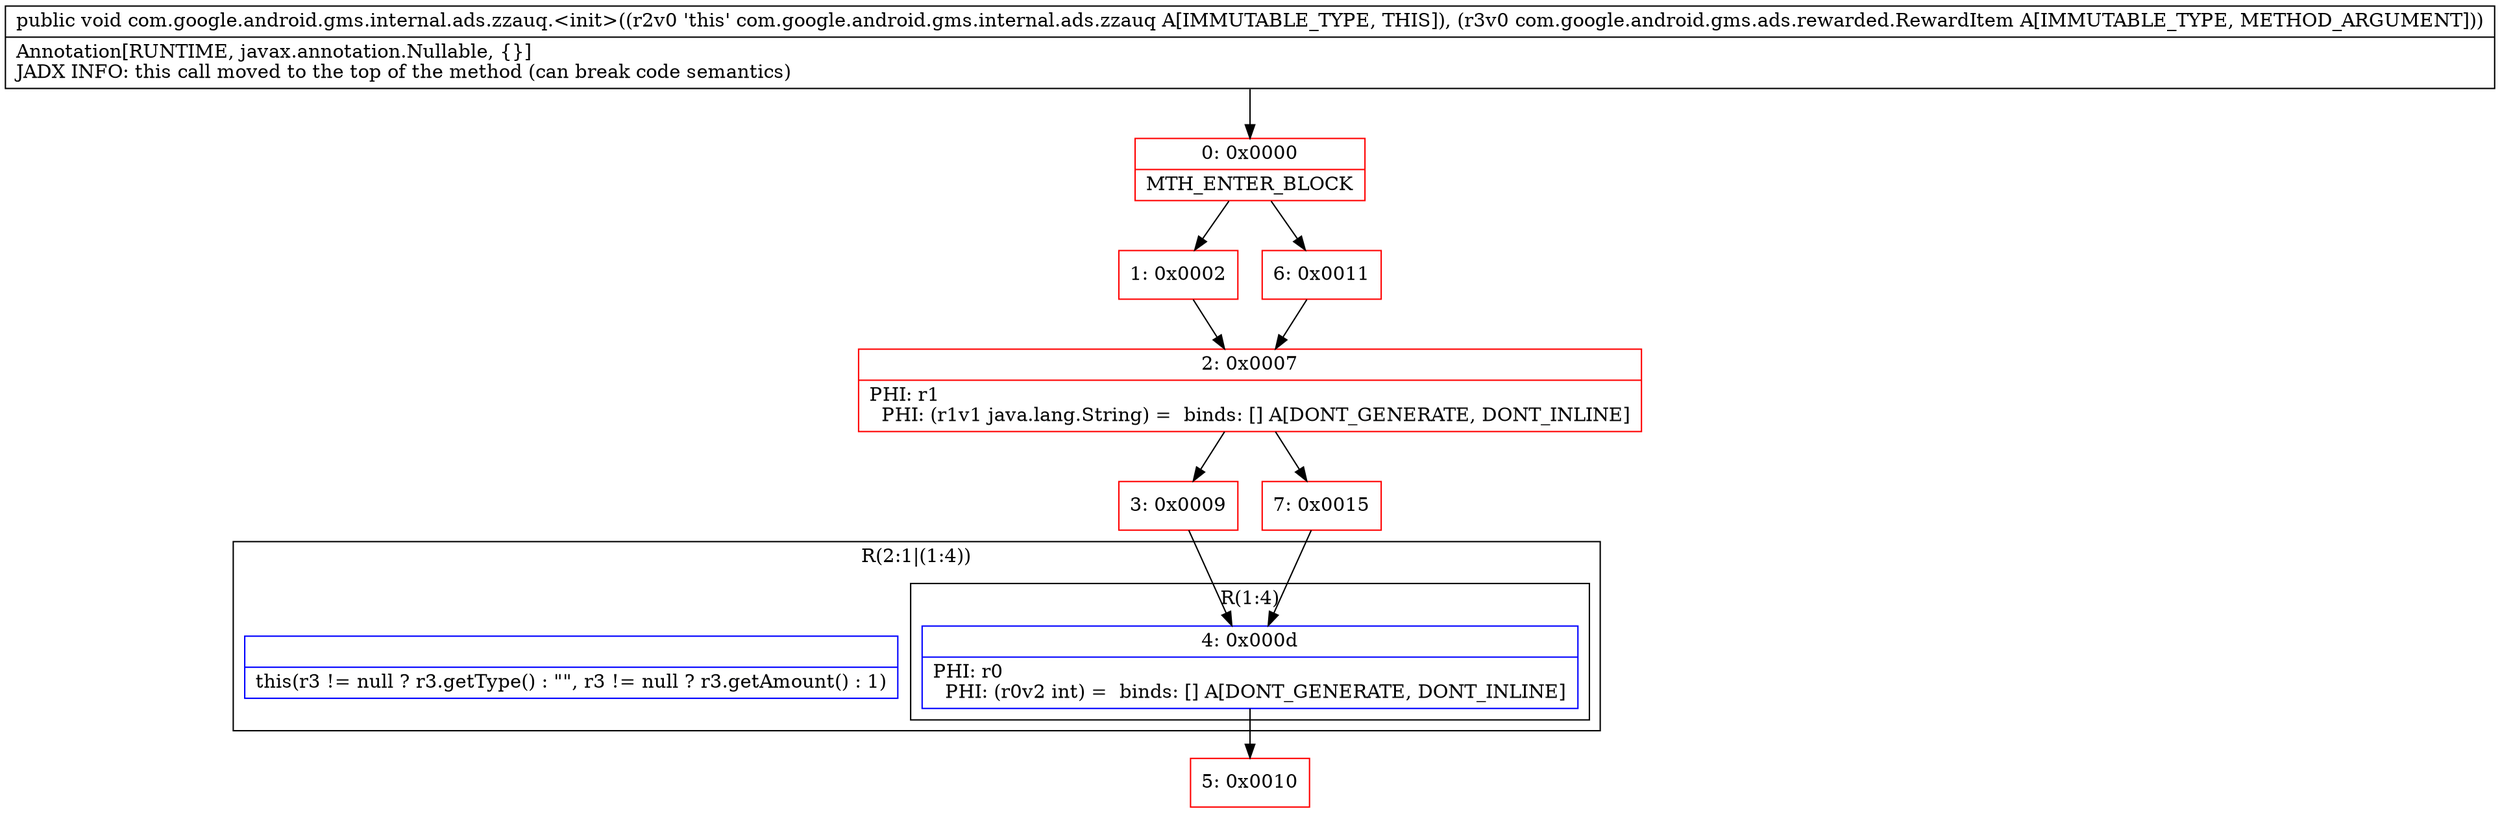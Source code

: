 digraph "CFG forcom.google.android.gms.internal.ads.zzauq.\<init\>(Lcom\/google\/android\/gms\/ads\/rewarded\/RewardItem;)V" {
subgraph cluster_Region_319692528 {
label = "R(2:1|(1:4))";
node [shape=record,color=blue];
Node_InsnContainer_472657267 [shape=record,label="{|this(r3 != null ? r3.getType() : \"\", r3 != null ? r3.getAmount() : 1)\l}"];
subgraph cluster_Region_842136973 {
label = "R(1:4)";
node [shape=record,color=blue];
Node_4 [shape=record,label="{4\:\ 0x000d|PHI: r0 \l  PHI: (r0v2 int) =  binds: [] A[DONT_GENERATE, DONT_INLINE]\l}"];
}
}
Node_0 [shape=record,color=red,label="{0\:\ 0x0000|MTH_ENTER_BLOCK\l}"];
Node_1 [shape=record,color=red,label="{1\:\ 0x0002}"];
Node_2 [shape=record,color=red,label="{2\:\ 0x0007|PHI: r1 \l  PHI: (r1v1 java.lang.String) =  binds: [] A[DONT_GENERATE, DONT_INLINE]\l}"];
Node_3 [shape=record,color=red,label="{3\:\ 0x0009}"];
Node_5 [shape=record,color=red,label="{5\:\ 0x0010}"];
Node_6 [shape=record,color=red,label="{6\:\ 0x0011}"];
Node_7 [shape=record,color=red,label="{7\:\ 0x0015}"];
MethodNode[shape=record,label="{public void com.google.android.gms.internal.ads.zzauq.\<init\>((r2v0 'this' com.google.android.gms.internal.ads.zzauq A[IMMUTABLE_TYPE, THIS]), (r3v0 com.google.android.gms.ads.rewarded.RewardItem A[IMMUTABLE_TYPE, METHOD_ARGUMENT]))  | Annotation[RUNTIME, javax.annotation.Nullable, \{\}]\lJADX INFO: this call moved to the top of the method (can break code semantics)\l}"];
MethodNode -> Node_0;
Node_4 -> Node_5;
Node_0 -> Node_1;
Node_0 -> Node_6;
Node_1 -> Node_2;
Node_2 -> Node_3;
Node_2 -> Node_7;
Node_3 -> Node_4;
Node_6 -> Node_2;
Node_7 -> Node_4;
}

